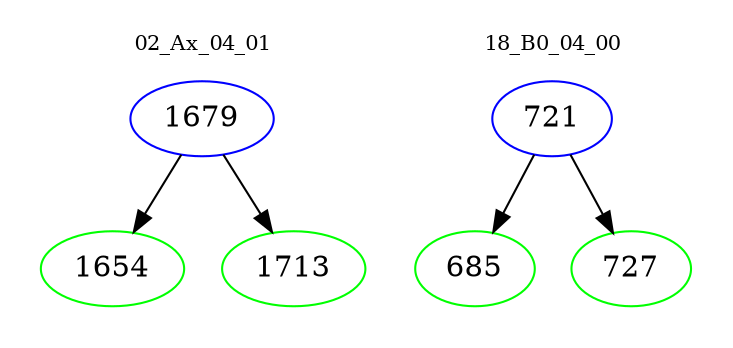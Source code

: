 digraph{
subgraph cluster_0 {
color = white
label = "02_Ax_04_01";
fontsize=10;
T0_1679 [label="1679", color="blue"]
T0_1679 -> T0_1654 [color="black"]
T0_1654 [label="1654", color="green"]
T0_1679 -> T0_1713 [color="black"]
T0_1713 [label="1713", color="green"]
}
subgraph cluster_1 {
color = white
label = "18_B0_04_00";
fontsize=10;
T1_721 [label="721", color="blue"]
T1_721 -> T1_685 [color="black"]
T1_685 [label="685", color="green"]
T1_721 -> T1_727 [color="black"]
T1_727 [label="727", color="green"]
}
}
